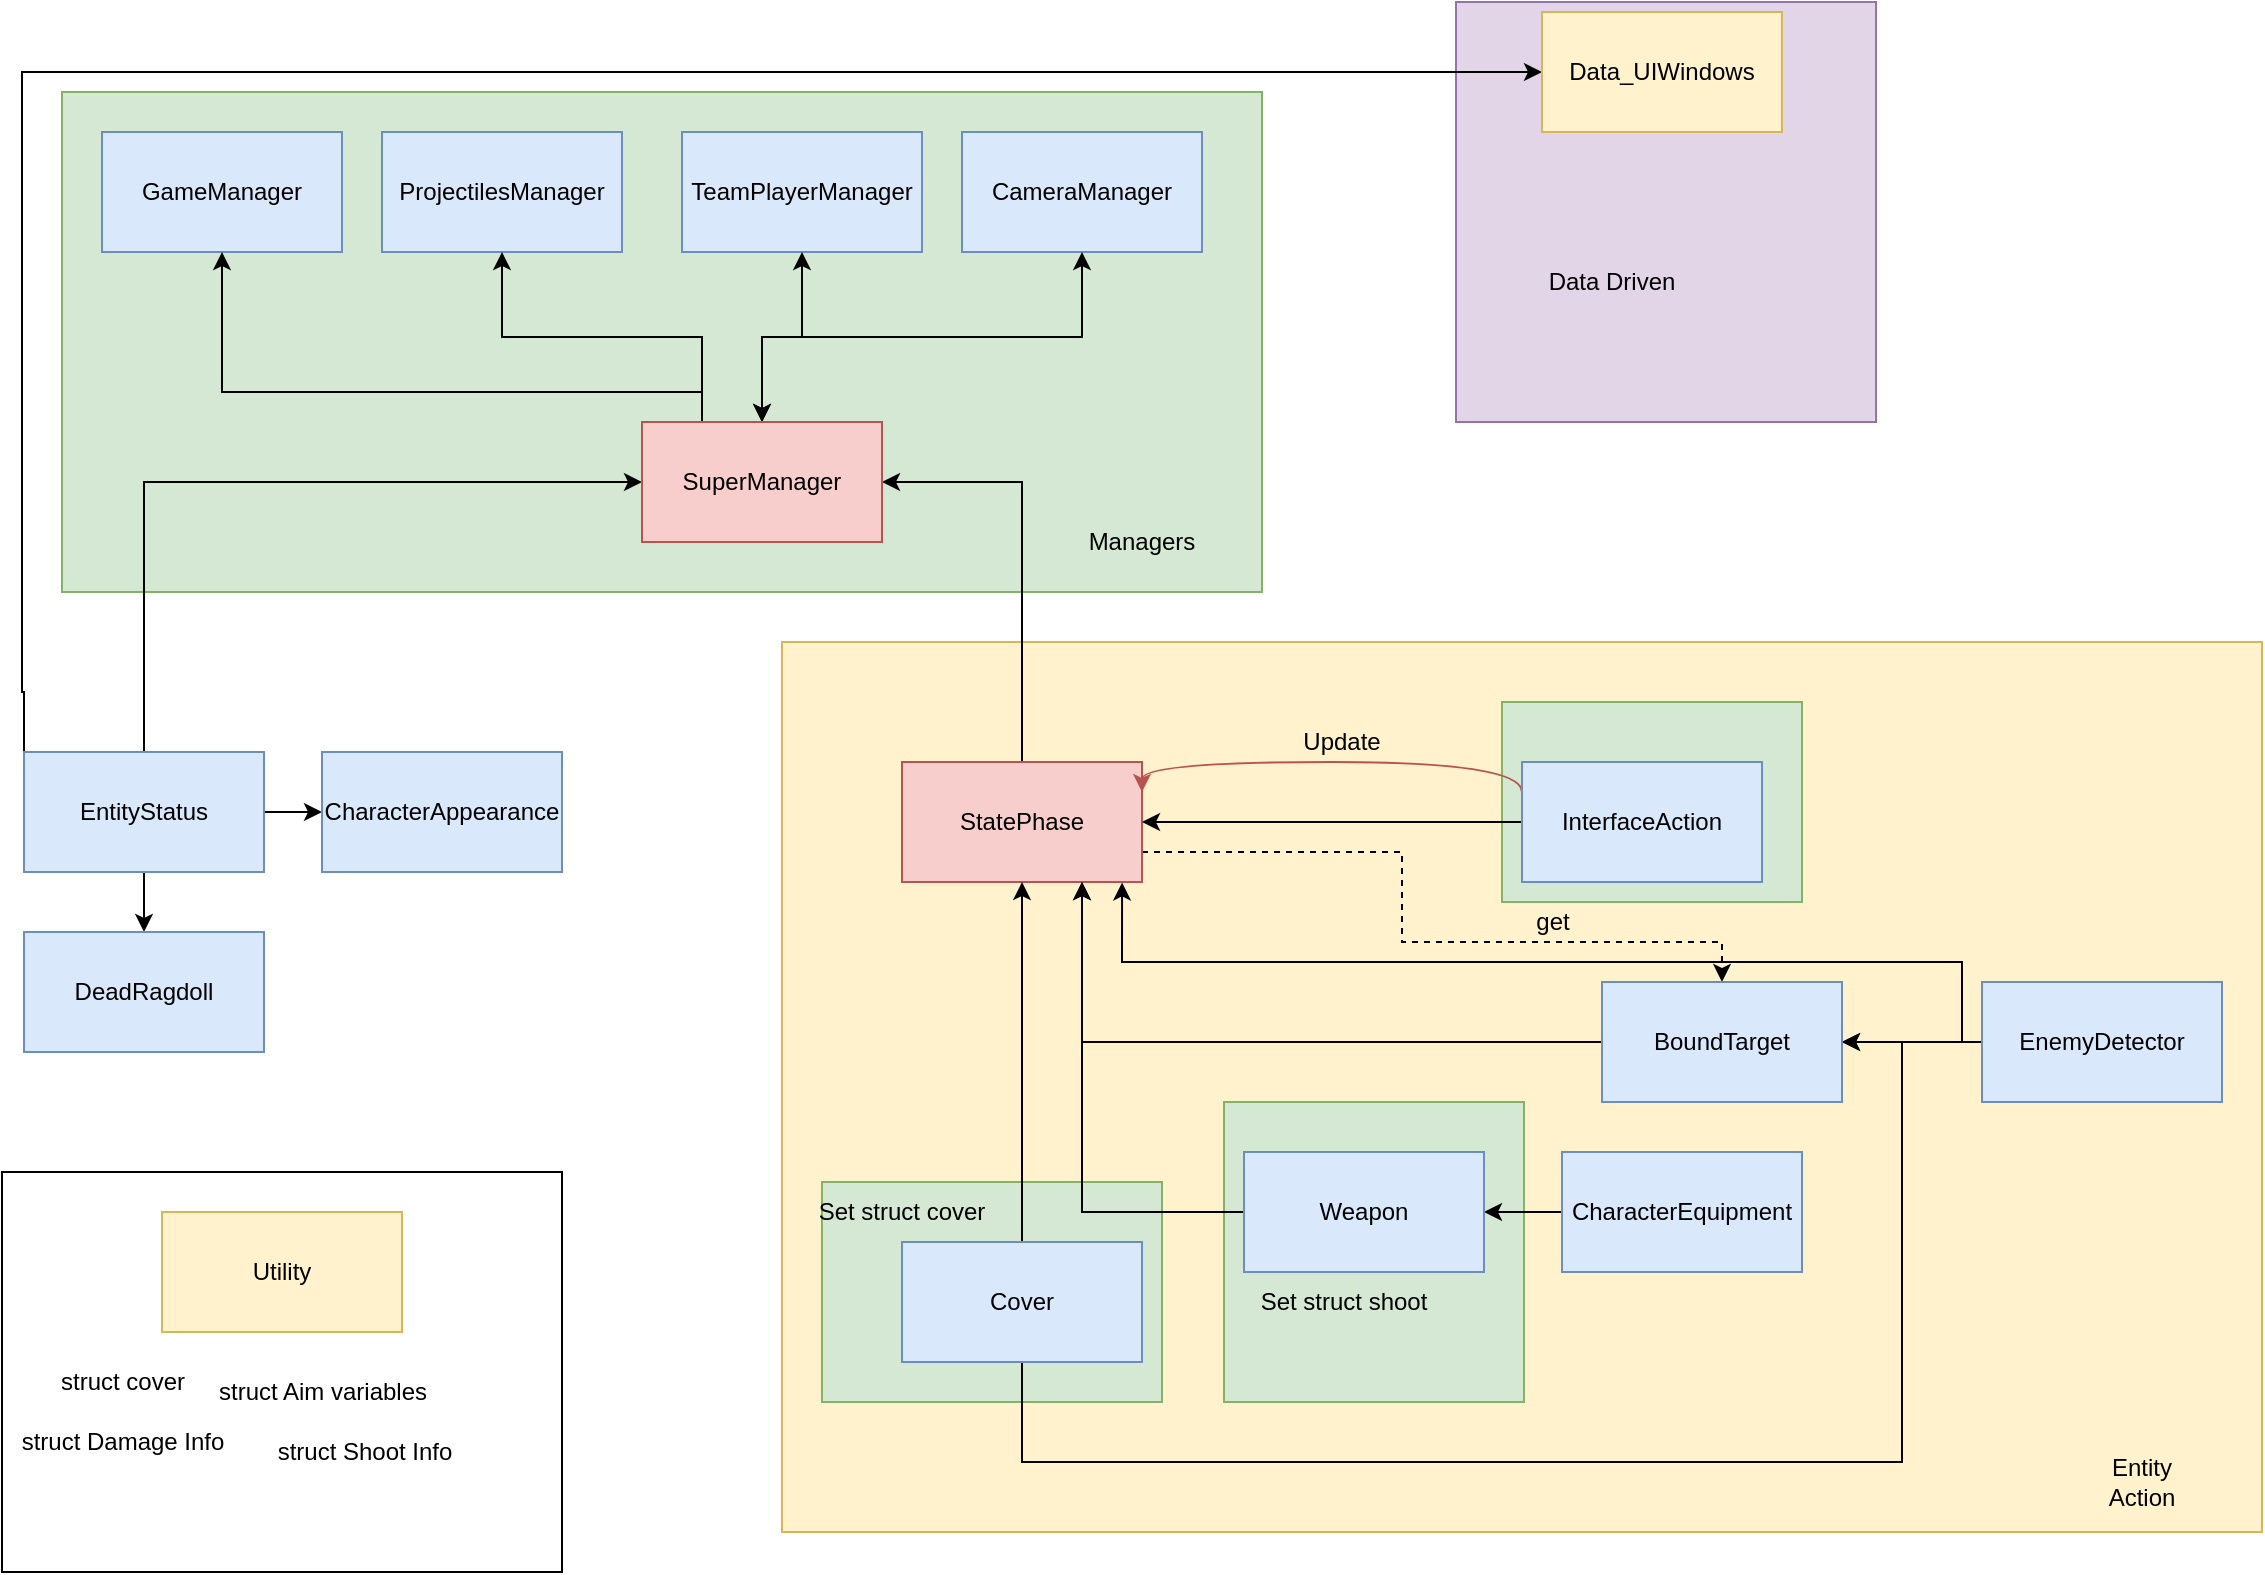 <mxfile version="19.0.3" type="device"><diagram id="tCTEgO2qFkj5q9trx0ss" name="Page-1"><mxGraphModel dx="2310" dy="2085" grid="1" gridSize="10" guides="1" tooltips="1" connect="1" arrows="1" fold="1" page="1" pageScale="1" pageWidth="827" pageHeight="1169" math="0" shadow="0"><root><mxCell id="0"/><mxCell id="1" parent="0"/><mxCell id="mm6GcqIGIRfMmLkEkdnk-22" value="" style="rounded=0;whiteSpace=wrap;html=1;fillColor=#fff2cc;strokeColor=#d6b656;" vertex="1" parent="1"><mxGeometry x="280" y="285" width="740" height="445" as="geometry"/></mxCell><mxCell id="mm6GcqIGIRfMmLkEkdnk-18" value="" style="whiteSpace=wrap;html=1;fillColor=#d5e8d4;strokeColor=#82b366;" vertex="1" parent="1"><mxGeometry x="-80" y="10" width="600" height="250" as="geometry"/></mxCell><mxCell id="VukHi4_PjChNisi4whg4-3" value="" style="whiteSpace=wrap;html=1;aspect=fixed;fillColor=#e1d5e7;strokeColor=#9673a6;" parent="1" vertex="1"><mxGeometry x="617" y="-35" width="210" height="210" as="geometry"/></mxCell><mxCell id="D6vYxCn1FDiSgEgdDN5m-7" value="" style="whiteSpace=wrap;html=1;aspect=fixed;fillColor=#d5e8d4;strokeColor=#82b366;" parent="1" vertex="1"><mxGeometry x="501" y="515" width="150" height="150" as="geometry"/></mxCell><mxCell id="ZZHIDNOu3zNdZaFpJTHV-19" value="" style="rounded=0;whiteSpace=wrap;html=1;fillColor=#d5e8d4;strokeColor=#82b366;" parent="1" vertex="1"><mxGeometry x="640" y="315" width="150" height="100" as="geometry"/></mxCell><mxCell id="ZZHIDNOu3zNdZaFpJTHV-18" value="" style="rounded=0;whiteSpace=wrap;html=1;fillColor=#d5e8d4;strokeColor=#82b366;" parent="1" vertex="1"><mxGeometry x="300" y="555" width="170" height="110" as="geometry"/></mxCell><mxCell id="6qIB1XPldjNz_aJLj8l7-2" style="edgeStyle=orthogonalEdgeStyle;rounded=0;orthogonalLoop=1;jettySize=auto;html=1;exitX=1;exitY=0.75;exitDx=0;exitDy=0;dashed=1;" parent="1" source="ZZHIDNOu3zNdZaFpJTHV-1" target="JljYocN0lzqDGtctoEf5-1" edge="1"><mxGeometry relative="1" as="geometry"><Array as="points"><mxPoint x="590" y="390"/><mxPoint x="590" y="435"/><mxPoint x="750" y="435"/></Array></mxGeometry></mxCell><mxCell id="mm6GcqIGIRfMmLkEkdnk-3" style="edgeStyle=orthogonalEdgeStyle;rounded=0;orthogonalLoop=1;jettySize=auto;html=1;exitX=0.5;exitY=0;exitDx=0;exitDy=0;entryX=1;entryY=0.5;entryDx=0;entryDy=0;" edge="1" parent="1" source="ZZHIDNOu3zNdZaFpJTHV-1" target="SU3PJtS9hMeTkFSBzodH-1"><mxGeometry relative="1" as="geometry"/></mxCell><mxCell id="ZZHIDNOu3zNdZaFpJTHV-1" value="StatePhase" style="rounded=0;whiteSpace=wrap;html=1;fillColor=#f8cecc;strokeColor=#b85450;" parent="1" vertex="1"><mxGeometry x="340" y="345" width="120" height="60" as="geometry"/></mxCell><mxCell id="ZZHIDNOu3zNdZaFpJTHV-12" style="edgeStyle=orthogonalEdgeStyle;rounded=0;orthogonalLoop=1;jettySize=auto;html=1;exitX=0.5;exitY=0;exitDx=0;exitDy=0;entryX=0.5;entryY=1;entryDx=0;entryDy=0;" parent="1" source="ZZHIDNOu3zNdZaFpJTHV-2" target="ZZHIDNOu3zNdZaFpJTHV-1" edge="1"><mxGeometry relative="1" as="geometry"/></mxCell><mxCell id="mobiMwoLKj5RvGygPsU2-4" style="edgeStyle=orthogonalEdgeStyle;rounded=0;orthogonalLoop=1;jettySize=auto;html=1;exitX=0.5;exitY=1;exitDx=0;exitDy=0;entryX=1;entryY=0.5;entryDx=0;entryDy=0;strokeColor=#080303;" parent="1" source="ZZHIDNOu3zNdZaFpJTHV-2" target="JljYocN0lzqDGtctoEf5-1" edge="1"><mxGeometry relative="1" as="geometry"><Array as="points"><mxPoint x="400" y="695"/><mxPoint x="840" y="695"/><mxPoint x="840" y="485"/></Array></mxGeometry></mxCell><mxCell id="ZZHIDNOu3zNdZaFpJTHV-2" value="Cover" style="rounded=0;whiteSpace=wrap;html=1;fillColor=#dae8fc;strokeColor=#6c8ebf;" parent="1" vertex="1"><mxGeometry x="340" y="585" width="120" height="60" as="geometry"/></mxCell><mxCell id="ZZHIDNOu3zNdZaFpJTHV-9" style="edgeStyle=orthogonalEdgeStyle;rounded=0;orthogonalLoop=1;jettySize=auto;html=1;entryX=1;entryY=0.5;entryDx=0;entryDy=0;" parent="1" source="ZZHIDNOu3zNdZaFpJTHV-3" target="ZZHIDNOu3zNdZaFpJTHV-1" edge="1"><mxGeometry relative="1" as="geometry"/></mxCell><mxCell id="m983F00iGrGn_5yZQ7bF-1" style="edgeStyle=orthogonalEdgeStyle;orthogonalLoop=1;jettySize=auto;html=1;exitX=0;exitY=0.25;exitDx=0;exitDy=0;entryX=1;entryY=0.25;entryDx=0;entryDy=0;strokeColor=#b85450;curved=1;fillColor=#f8cecc;" parent="1" source="ZZHIDNOu3zNdZaFpJTHV-3" target="ZZHIDNOu3zNdZaFpJTHV-1" edge="1"><mxGeometry relative="1" as="geometry"><Array as="points"><mxPoint x="650" y="345"/><mxPoint x="460" y="345"/></Array></mxGeometry></mxCell><mxCell id="ZZHIDNOu3zNdZaFpJTHV-3" value="InterfaceAction" style="rounded=0;whiteSpace=wrap;html=1;fillColor=#dae8fc;strokeColor=#6c8ebf;" parent="1" vertex="1"><mxGeometry x="650" y="345" width="120" height="60" as="geometry"/></mxCell><mxCell id="ZZHIDNOu3zNdZaFpJTHV-20" value="Update" style="text;html=1;strokeColor=none;fillColor=none;align=center;verticalAlign=middle;whiteSpace=wrap;rounded=0;" parent="1" vertex="1"><mxGeometry x="540" y="325" width="40" height="20" as="geometry"/></mxCell><mxCell id="ZZHIDNOu3zNdZaFpJTHV-22" value="Set struct cover" style="text;html=1;strokeColor=none;fillColor=none;align=center;verticalAlign=middle;whiteSpace=wrap;rounded=0;" parent="1" vertex="1"><mxGeometry x="290" y="560" width="100" height="20" as="geometry"/></mxCell><mxCell id="ZZHIDNOu3zNdZaFpJTHV-35" style="edgeStyle=orthogonalEdgeStyle;rounded=0;orthogonalLoop=1;jettySize=auto;html=1;entryX=0.75;entryY=1;entryDx=0;entryDy=0;exitX=0;exitY=0.5;exitDx=0;exitDy=0;" parent="1" source="D6vYxCn1FDiSgEgdDN5m-5" target="ZZHIDNOu3zNdZaFpJTHV-1" edge="1"><mxGeometry relative="1" as="geometry"><mxPoint x="640" y="545" as="sourcePoint"/></mxGeometry></mxCell><mxCell id="D6vYxCn1FDiSgEgdDN5m-3" style="edgeStyle=orthogonalEdgeStyle;rounded=0;orthogonalLoop=1;jettySize=auto;html=1;exitX=0;exitY=0.5;exitDx=0;exitDy=0;entryX=1;entryY=0.5;entryDx=0;entryDy=0;" parent="1" source="D6vYxCn1FDiSgEgdDN5m-2" target="D6vYxCn1FDiSgEgdDN5m-5" edge="1"><mxGeometry relative="1" as="geometry"><mxPoint x="640" y="535" as="targetPoint"/><mxPoint x="687" y="555" as="sourcePoint"/></mxGeometry></mxCell><mxCell id="D6vYxCn1FDiSgEgdDN5m-2" value="CharacterEquipment" style="whiteSpace=wrap;html=1;fillColor=#dae8fc;strokeColor=#6c8ebf;" parent="1" vertex="1"><mxGeometry x="670" y="540" width="120" height="60" as="geometry"/></mxCell><mxCell id="D6vYxCn1FDiSgEgdDN5m-5" value="Weapon" style="rounded=0;whiteSpace=wrap;html=1;fillColor=#dae8fc;strokeColor=#6c8ebf;" parent="1" vertex="1"><mxGeometry x="511" y="540" width="120" height="60" as="geometry"/></mxCell><mxCell id="D6vYxCn1FDiSgEgdDN5m-9" value="Set struct shoot" style="text;html=1;strokeColor=none;fillColor=none;align=center;verticalAlign=middle;whiteSpace=wrap;rounded=0;" parent="1" vertex="1"><mxGeometry x="511" y="605" width="100" height="20" as="geometry"/></mxCell><mxCell id="wYQcqv7IBXYtwom-9PbW-1" style="edgeStyle=orthogonalEdgeStyle;rounded=0;orthogonalLoop=1;jettySize=auto;html=1;entryX=1;entryY=0.5;entryDx=0;entryDy=0;" parent="1" source="D6vYxCn1FDiSgEgdDN5m-11" target="JljYocN0lzqDGtctoEf5-1" edge="1"><mxGeometry relative="1" as="geometry"/></mxCell><mxCell id="UtRm3pZluISCBIhrPUxs-15" style="edgeStyle=orthogonalEdgeStyle;rounded=0;orthogonalLoop=1;jettySize=auto;html=1;exitX=0;exitY=0.5;exitDx=0;exitDy=0;entryX=0.917;entryY=1.004;entryDx=0;entryDy=0;entryPerimeter=0;" parent="1" source="D6vYxCn1FDiSgEgdDN5m-11" target="ZZHIDNOu3zNdZaFpJTHV-1" edge="1"><mxGeometry relative="1" as="geometry"><Array as="points"><mxPoint x="870" y="485"/><mxPoint x="870" y="445"/><mxPoint x="450" y="445"/></Array></mxGeometry></mxCell><mxCell id="D6vYxCn1FDiSgEgdDN5m-11" value="EnemyDetector" style="whiteSpace=wrap;html=1;fillColor=#dae8fc;strokeColor=#6c8ebf;" parent="1" vertex="1"><mxGeometry x="880" y="455" width="120" height="60" as="geometry"/></mxCell><mxCell id="D6vYxCn1FDiSgEgdDN5m-12" style="edgeStyle=orthogonalEdgeStyle;rounded=0;orthogonalLoop=1;jettySize=auto;html=1;exitX=0.5;exitY=1;exitDx=0;exitDy=0;dashed=1;" parent="1" source="ZZHIDNOu3zNdZaFpJTHV-19" target="ZZHIDNOu3zNdZaFpJTHV-19" edge="1"><mxGeometry relative="1" as="geometry"/></mxCell><mxCell id="JljYocN0lzqDGtctoEf5-4" style="edgeStyle=orthogonalEdgeStyle;rounded=0;orthogonalLoop=1;jettySize=auto;html=1;exitX=0;exitY=0.5;exitDx=0;exitDy=0;fillColor=#f8cecc;entryX=0.75;entryY=1;entryDx=0;entryDy=0;strokeColor=#080303;" parent="1" source="JljYocN0lzqDGtctoEf5-1" target="ZZHIDNOu3zNdZaFpJTHV-1" edge="1"><mxGeometry relative="1" as="geometry"><mxPoint x="430" y="405" as="targetPoint"/><Array as="points"><mxPoint x="430" y="485"/></Array></mxGeometry></mxCell><mxCell id="JljYocN0lzqDGtctoEf5-1" value="BoundTarget" style="whiteSpace=wrap;html=1;fillColor=#dae8fc;strokeColor=#6c8ebf;" parent="1" vertex="1"><mxGeometry x="690" y="455" width="120" height="60" as="geometry"/></mxCell><mxCell id="6qIB1XPldjNz_aJLj8l7-3" value="get" style="text;html=1;align=center;verticalAlign=middle;resizable=0;points=[];autosize=1;" parent="1" vertex="1"><mxGeometry x="650" y="415" width="30" height="20" as="geometry"/></mxCell><mxCell id="UtRm3pZluISCBIhrPUxs-10" style="edgeStyle=orthogonalEdgeStyle;rounded=0;orthogonalLoop=1;jettySize=auto;html=1;exitX=1;exitY=0.5;exitDx=0;exitDy=0;entryX=0;entryY=0.5;entryDx=0;entryDy=0;" parent="1" source="00pvtndDqEn2ZNiPaYXM-3" target="UtRm3pZluISCBIhrPUxs-9" edge="1"><mxGeometry relative="1" as="geometry"/></mxCell><mxCell id="g_S3MTdDZp7tTZHvWOXx-3" style="edgeStyle=orthogonalEdgeStyle;rounded=0;orthogonalLoop=1;jettySize=auto;html=1;exitX=0;exitY=0.5;exitDx=0;exitDy=0;entryX=0;entryY=0.5;entryDx=0;entryDy=0;" parent="1" source="00pvtndDqEn2ZNiPaYXM-3" target="OVmwTzO0f9cdbgpjXBfZ-3" edge="1"><mxGeometry relative="1" as="geometry"><Array as="points"><mxPoint x="-100" y="310"/><mxPoint x="-100"/></Array></mxGeometry></mxCell><mxCell id="3fgr-IwSfCKniNWItDQw-4" style="edgeStyle=orthogonalEdgeStyle;rounded=0;orthogonalLoop=1;jettySize=auto;html=1;exitX=0.5;exitY=1;exitDx=0;exitDy=0;entryX=0.5;entryY=0;entryDx=0;entryDy=0;" parent="1" source="00pvtndDqEn2ZNiPaYXM-3" target="3fgr-IwSfCKniNWItDQw-1" edge="1"><mxGeometry relative="1" as="geometry"/></mxCell><mxCell id="mm6GcqIGIRfMmLkEkdnk-10" style="edgeStyle=orthogonalEdgeStyle;rounded=0;orthogonalLoop=1;jettySize=auto;html=1;exitX=0.5;exitY=0;exitDx=0;exitDy=0;entryX=0;entryY=0.5;entryDx=0;entryDy=0;startArrow=none;startFill=0;" edge="1" parent="1" source="00pvtndDqEn2ZNiPaYXM-3" target="SU3PJtS9hMeTkFSBzodH-1"><mxGeometry relative="1" as="geometry"/></mxCell><mxCell id="00pvtndDqEn2ZNiPaYXM-3" value="EntityStatus" style="rounded=0;whiteSpace=wrap;html=1;fillColor=#dae8fc;strokeColor=#6c8ebf;" parent="1" vertex="1"><mxGeometry x="-99" y="340" width="120" height="60" as="geometry"/></mxCell><mxCell id="UtRm3pZluISCBIhrPUxs-1" value="" style="rounded=0;whiteSpace=wrap;html=1;" parent="1" vertex="1"><mxGeometry x="-110" y="550" width="280" height="200" as="geometry"/></mxCell><mxCell id="UtRm3pZluISCBIhrPUxs-2" value="Utility" style="whiteSpace=wrap;html=1;fillColor=#fff2cc;strokeColor=#d6b656;" parent="1" vertex="1"><mxGeometry x="-30" y="570" width="120" height="60" as="geometry"/></mxCell><mxCell id="UtRm3pZluISCBIhrPUxs-3" value="struct cover" style="text;html=1;align=center;verticalAlign=middle;resizable=0;points=[];autosize=1;strokeColor=none;fillColor=none;" parent="1" vertex="1"><mxGeometry x="-90" y="645" width="80" height="20" as="geometry"/></mxCell><mxCell id="UtRm3pZluISCBIhrPUxs-4" value="struct Aim variables" style="text;html=1;align=center;verticalAlign=middle;resizable=0;points=[];autosize=1;strokeColor=none;fillColor=none;" parent="1" vertex="1"><mxGeometry x="-10" y="650" width="120" height="20" as="geometry"/></mxCell><mxCell id="UtRm3pZluISCBIhrPUxs-6" value="struct Damage Info" style="text;html=1;align=center;verticalAlign=middle;resizable=0;points=[];autosize=1;strokeColor=none;fillColor=none;" parent="1" vertex="1"><mxGeometry x="-110" y="675" width="120" height="20" as="geometry"/></mxCell><mxCell id="UtRm3pZluISCBIhrPUxs-7" value="struct Shoot Info" style="text;html=1;align=center;verticalAlign=middle;resizable=0;points=[];autosize=1;strokeColor=none;fillColor=none;" parent="1" vertex="1"><mxGeometry x="21" y="680" width="100" height="20" as="geometry"/></mxCell><mxCell id="UtRm3pZluISCBIhrPUxs-8" value="GameManager" style="whiteSpace=wrap;html=1;fillColor=#dae8fc;strokeColor=#6c8ebf;" parent="1" vertex="1"><mxGeometry x="-60" y="30" width="120" height="60" as="geometry"/></mxCell><mxCell id="UtRm3pZluISCBIhrPUxs-9" value="CharacterAppearance" style="whiteSpace=wrap;html=1;fillColor=#dae8fc;strokeColor=#6c8ebf;" parent="1" vertex="1"><mxGeometry x="50" y="340" width="120" height="60" as="geometry"/></mxCell><mxCell id="UtRm3pZluISCBIhrPUxs-16" value="TeamPlayerManager" style="whiteSpace=wrap;html=1;fillColor=#dae8fc;strokeColor=#6c8ebf;" parent="1" vertex="1"><mxGeometry x="230" y="30" width="120" height="60" as="geometry"/></mxCell><mxCell id="UtRm3pZluISCBIhrPUxs-17" value="CameraManager" style="whiteSpace=wrap;html=1;fillColor=#dae8fc;strokeColor=#6c8ebf;" parent="1" vertex="1"><mxGeometry x="370" y="30" width="120" height="60" as="geometry"/></mxCell><mxCell id="LX9FoOZKNLVqJj4Y1FSg-1" value="ProjectilesManager" style="whiteSpace=wrap;html=1;fillColor=#dae8fc;strokeColor=#6c8ebf;" parent="1" vertex="1"><mxGeometry x="80" y="30" width="120" height="60" as="geometry"/></mxCell><mxCell id="VukHi4_PjChNisi4whg4-4" value="Data Driven" style="text;html=1;strokeColor=none;fillColor=none;align=center;verticalAlign=middle;whiteSpace=wrap;rounded=0;" parent="1" vertex="1"><mxGeometry x="660" y="90" width="70" height="30" as="geometry"/></mxCell><mxCell id="OVmwTzO0f9cdbgpjXBfZ-3" value="Data_UIWindows" style="rounded=0;whiteSpace=wrap;html=1;fillColor=#fff2cc;strokeColor=#d6b656;" parent="1" vertex="1"><mxGeometry x="660" y="-30" width="120" height="60" as="geometry"/></mxCell><mxCell id="3fgr-IwSfCKniNWItDQw-1" value="DeadRagdoll" style="whiteSpace=wrap;html=1;fillColor=#dae8fc;strokeColor=#6c8ebf;" parent="1" vertex="1"><mxGeometry x="-99" y="430" width="120" height="60" as="geometry"/></mxCell><mxCell id="mm6GcqIGIRfMmLkEkdnk-12" style="edgeStyle=orthogonalEdgeStyle;rounded=0;orthogonalLoop=1;jettySize=auto;html=1;exitX=0.5;exitY=0;exitDx=0;exitDy=0;entryX=0.5;entryY=1;entryDx=0;entryDy=0;startArrow=classic;startFill=1;" edge="1" parent="1" source="SU3PJtS9hMeTkFSBzodH-1" target="UtRm3pZluISCBIhrPUxs-16"><mxGeometry relative="1" as="geometry"/></mxCell><mxCell id="mm6GcqIGIRfMmLkEkdnk-14" style="edgeStyle=orthogonalEdgeStyle;rounded=0;orthogonalLoop=1;jettySize=auto;html=1;exitX=0.5;exitY=0;exitDx=0;exitDy=0;entryX=0.5;entryY=1;entryDx=0;entryDy=0;startArrow=classic;startFill=1;" edge="1" parent="1" source="SU3PJtS9hMeTkFSBzodH-1" target="UtRm3pZluISCBIhrPUxs-17"><mxGeometry relative="1" as="geometry"/></mxCell><mxCell id="mm6GcqIGIRfMmLkEkdnk-16" style="edgeStyle=orthogonalEdgeStyle;rounded=0;orthogonalLoop=1;jettySize=auto;html=1;exitX=0.25;exitY=0;exitDx=0;exitDy=0;entryX=0.5;entryY=1;entryDx=0;entryDy=0;startArrow=none;startFill=0;" edge="1" parent="1" source="SU3PJtS9hMeTkFSBzodH-1" target="UtRm3pZluISCBIhrPUxs-8"><mxGeometry relative="1" as="geometry"><Array as="points"><mxPoint x="240" y="160"/><mxPoint y="160"/></Array></mxGeometry></mxCell><mxCell id="mm6GcqIGIRfMmLkEkdnk-21" style="edgeStyle=orthogonalEdgeStyle;rounded=0;orthogonalLoop=1;jettySize=auto;html=1;exitX=0.25;exitY=0;exitDx=0;exitDy=0;entryX=0.5;entryY=1;entryDx=0;entryDy=0;startArrow=none;startFill=0;" edge="1" parent="1" source="SU3PJtS9hMeTkFSBzodH-1" target="LX9FoOZKNLVqJj4Y1FSg-1"><mxGeometry relative="1" as="geometry"/></mxCell><mxCell id="SU3PJtS9hMeTkFSBzodH-1" value="SuperManager" style="rounded=0;whiteSpace=wrap;html=1;fillColor=#f8cecc;strokeColor=#b85450;" parent="1" vertex="1"><mxGeometry x="210" y="175" width="120" height="60" as="geometry"/></mxCell><mxCell id="mm6GcqIGIRfMmLkEkdnk-19" value="Managers" style="text;html=1;strokeColor=none;fillColor=none;align=center;verticalAlign=middle;whiteSpace=wrap;rounded=0;" vertex="1" parent="1"><mxGeometry x="430" y="220" width="60" height="30" as="geometry"/></mxCell><mxCell id="mm6GcqIGIRfMmLkEkdnk-23" value="Entity Action" style="text;html=1;strokeColor=none;fillColor=none;align=center;verticalAlign=middle;whiteSpace=wrap;rounded=0;" vertex="1" parent="1"><mxGeometry x="930" y="690" width="60" height="30" as="geometry"/></mxCell></root></mxGraphModel></diagram></mxfile>